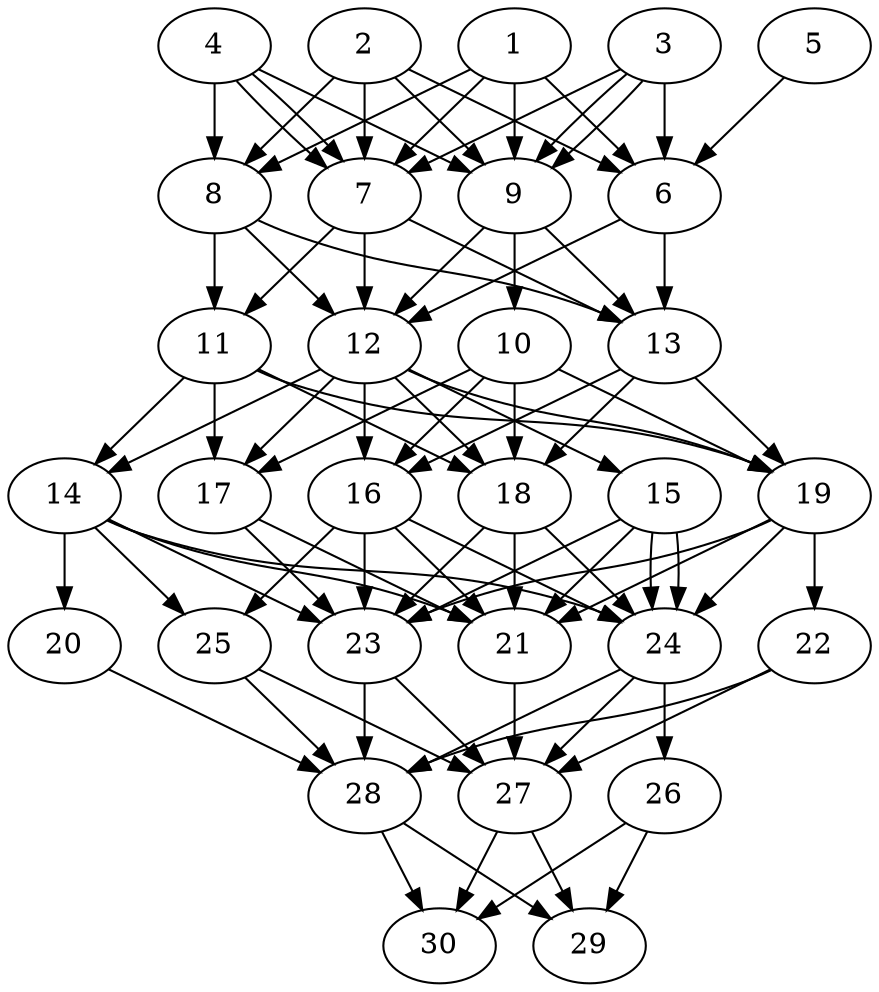 // DAG automatically generated by daggen at Thu Oct  3 14:04:19 2019
// ./daggen --dot -n 30 --ccr 0.3 --fat 0.5 --regular 0.5 --density 0.9 --mindata 5242880 --maxdata 52428800 
digraph G {
  1 [size="154839040", alpha="0.00", expect_size="46451712"] 
  1 -> 6 [size ="46451712"]
  1 -> 7 [size ="46451712"]
  1 -> 8 [size ="46451712"]
  1 -> 9 [size ="46451712"]
  2 [size="130167467", alpha="0.10", expect_size="39050240"] 
  2 -> 6 [size ="39050240"]
  2 -> 7 [size ="39050240"]
  2 -> 8 [size ="39050240"]
  2 -> 9 [size ="39050240"]
  3 [size="28750507", alpha="0.09", expect_size="8625152"] 
  3 -> 6 [size ="8625152"]
  3 -> 7 [size ="8625152"]
  3 -> 9 [size ="8625152"]
  3 -> 9 [size ="8625152"]
  4 [size="28132693", alpha="0.18", expect_size="8439808"] 
  4 -> 7 [size ="8439808"]
  4 -> 7 [size ="8439808"]
  4 -> 8 [size ="8439808"]
  4 -> 9 [size ="8439808"]
  5 [size="30798507", alpha="0.14", expect_size="9239552"] 
  5 -> 6 [size ="9239552"]
  6 [size="58869760", alpha="0.11", expect_size="17660928"] 
  6 -> 12 [size ="17660928"]
  6 -> 13 [size ="17660928"]
  7 [size="21913600", alpha="0.07", expect_size="6574080"] 
  7 -> 11 [size ="6574080"]
  7 -> 12 [size ="6574080"]
  7 -> 13 [size ="6574080"]
  8 [size="133519360", alpha="0.01", expect_size="40055808"] 
  8 -> 11 [size ="40055808"]
  8 -> 12 [size ="40055808"]
  8 -> 13 [size ="40055808"]
  9 [size="54876160", alpha="0.08", expect_size="16462848"] 
  9 -> 10 [size ="16462848"]
  9 -> 12 [size ="16462848"]
  9 -> 13 [size ="16462848"]
  10 [size="33518933", alpha="0.13", expect_size="10055680"] 
  10 -> 16 [size ="10055680"]
  10 -> 17 [size ="10055680"]
  10 -> 18 [size ="10055680"]
  10 -> 19 [size ="10055680"]
  11 [size="98440533", alpha="0.07", expect_size="29532160"] 
  11 -> 14 [size ="29532160"]
  11 -> 17 [size ="29532160"]
  11 -> 18 [size ="29532160"]
  11 -> 19 [size ="29532160"]
  12 [size="100007253", alpha="0.16", expect_size="30002176"] 
  12 -> 14 [size ="30002176"]
  12 -> 15 [size ="30002176"]
  12 -> 16 [size ="30002176"]
  12 -> 17 [size ="30002176"]
  12 -> 18 [size ="30002176"]
  12 -> 19 [size ="30002176"]
  13 [size="17974613", alpha="0.08", expect_size="5392384"] 
  13 -> 16 [size ="5392384"]
  13 -> 18 [size ="5392384"]
  13 -> 19 [size ="5392384"]
  14 [size="88282453", alpha="0.04", expect_size="26484736"] 
  14 -> 20 [size ="26484736"]
  14 -> 21 [size ="26484736"]
  14 -> 23 [size ="26484736"]
  14 -> 24 [size ="26484736"]
  14 -> 25 [size ="26484736"]
  15 [size="71004160", alpha="0.02", expect_size="21301248"] 
  15 -> 21 [size ="21301248"]
  15 -> 23 [size ="21301248"]
  15 -> 24 [size ="21301248"]
  15 -> 24 [size ="21301248"]
  16 [size="27180373", alpha="0.15", expect_size="8154112"] 
  16 -> 21 [size ="8154112"]
  16 -> 23 [size ="8154112"]
  16 -> 24 [size ="8154112"]
  16 -> 25 [size ="8154112"]
  17 [size="113309013", alpha="0.11", expect_size="33992704"] 
  17 -> 21 [size ="33992704"]
  17 -> 23 [size ="33992704"]
  18 [size="171281067", alpha="0.13", expect_size="51384320"] 
  18 -> 21 [size ="51384320"]
  18 -> 23 [size ="51384320"]
  18 -> 24 [size ="51384320"]
  19 [size="25750187", alpha="0.05", expect_size="7725056"] 
  19 -> 21 [size ="7725056"]
  19 -> 22 [size ="7725056"]
  19 -> 23 [size ="7725056"]
  19 -> 24 [size ="7725056"]
  20 [size="85425493", alpha="0.14", expect_size="25627648"] 
  20 -> 28 [size ="25627648"]
  21 [size="27125760", alpha="0.01", expect_size="8137728"] 
  21 -> 27 [size ="8137728"]
  22 [size="83418453", alpha="0.01", expect_size="25025536"] 
  22 -> 27 [size ="25025536"]
  22 -> 28 [size ="25025536"]
  23 [size="55398400", alpha="0.04", expect_size="16619520"] 
  23 -> 27 [size ="16619520"]
  23 -> 28 [size ="16619520"]
  24 [size="115968000", alpha="0.08", expect_size="34790400"] 
  24 -> 26 [size ="34790400"]
  24 -> 27 [size ="34790400"]
  24 -> 28 [size ="34790400"]
  25 [size="144329387", alpha="0.13", expect_size="43298816"] 
  25 -> 27 [size ="43298816"]
  25 -> 28 [size ="43298816"]
  26 [size="163167573", alpha="0.04", expect_size="48950272"] 
  26 -> 29 [size ="48950272"]
  26 -> 30 [size ="48950272"]
  27 [size="127385600", alpha="0.15", expect_size="38215680"] 
  27 -> 29 [size ="38215680"]
  27 -> 30 [size ="38215680"]
  28 [size="54558720", alpha="0.01", expect_size="16367616"] 
  28 -> 29 [size ="16367616"]
  28 -> 30 [size ="16367616"]
  29 [size="156361387", alpha="0.12", expect_size="46908416"] 
  30 [size="35904853", alpha="0.05", expect_size="10771456"] 
}
